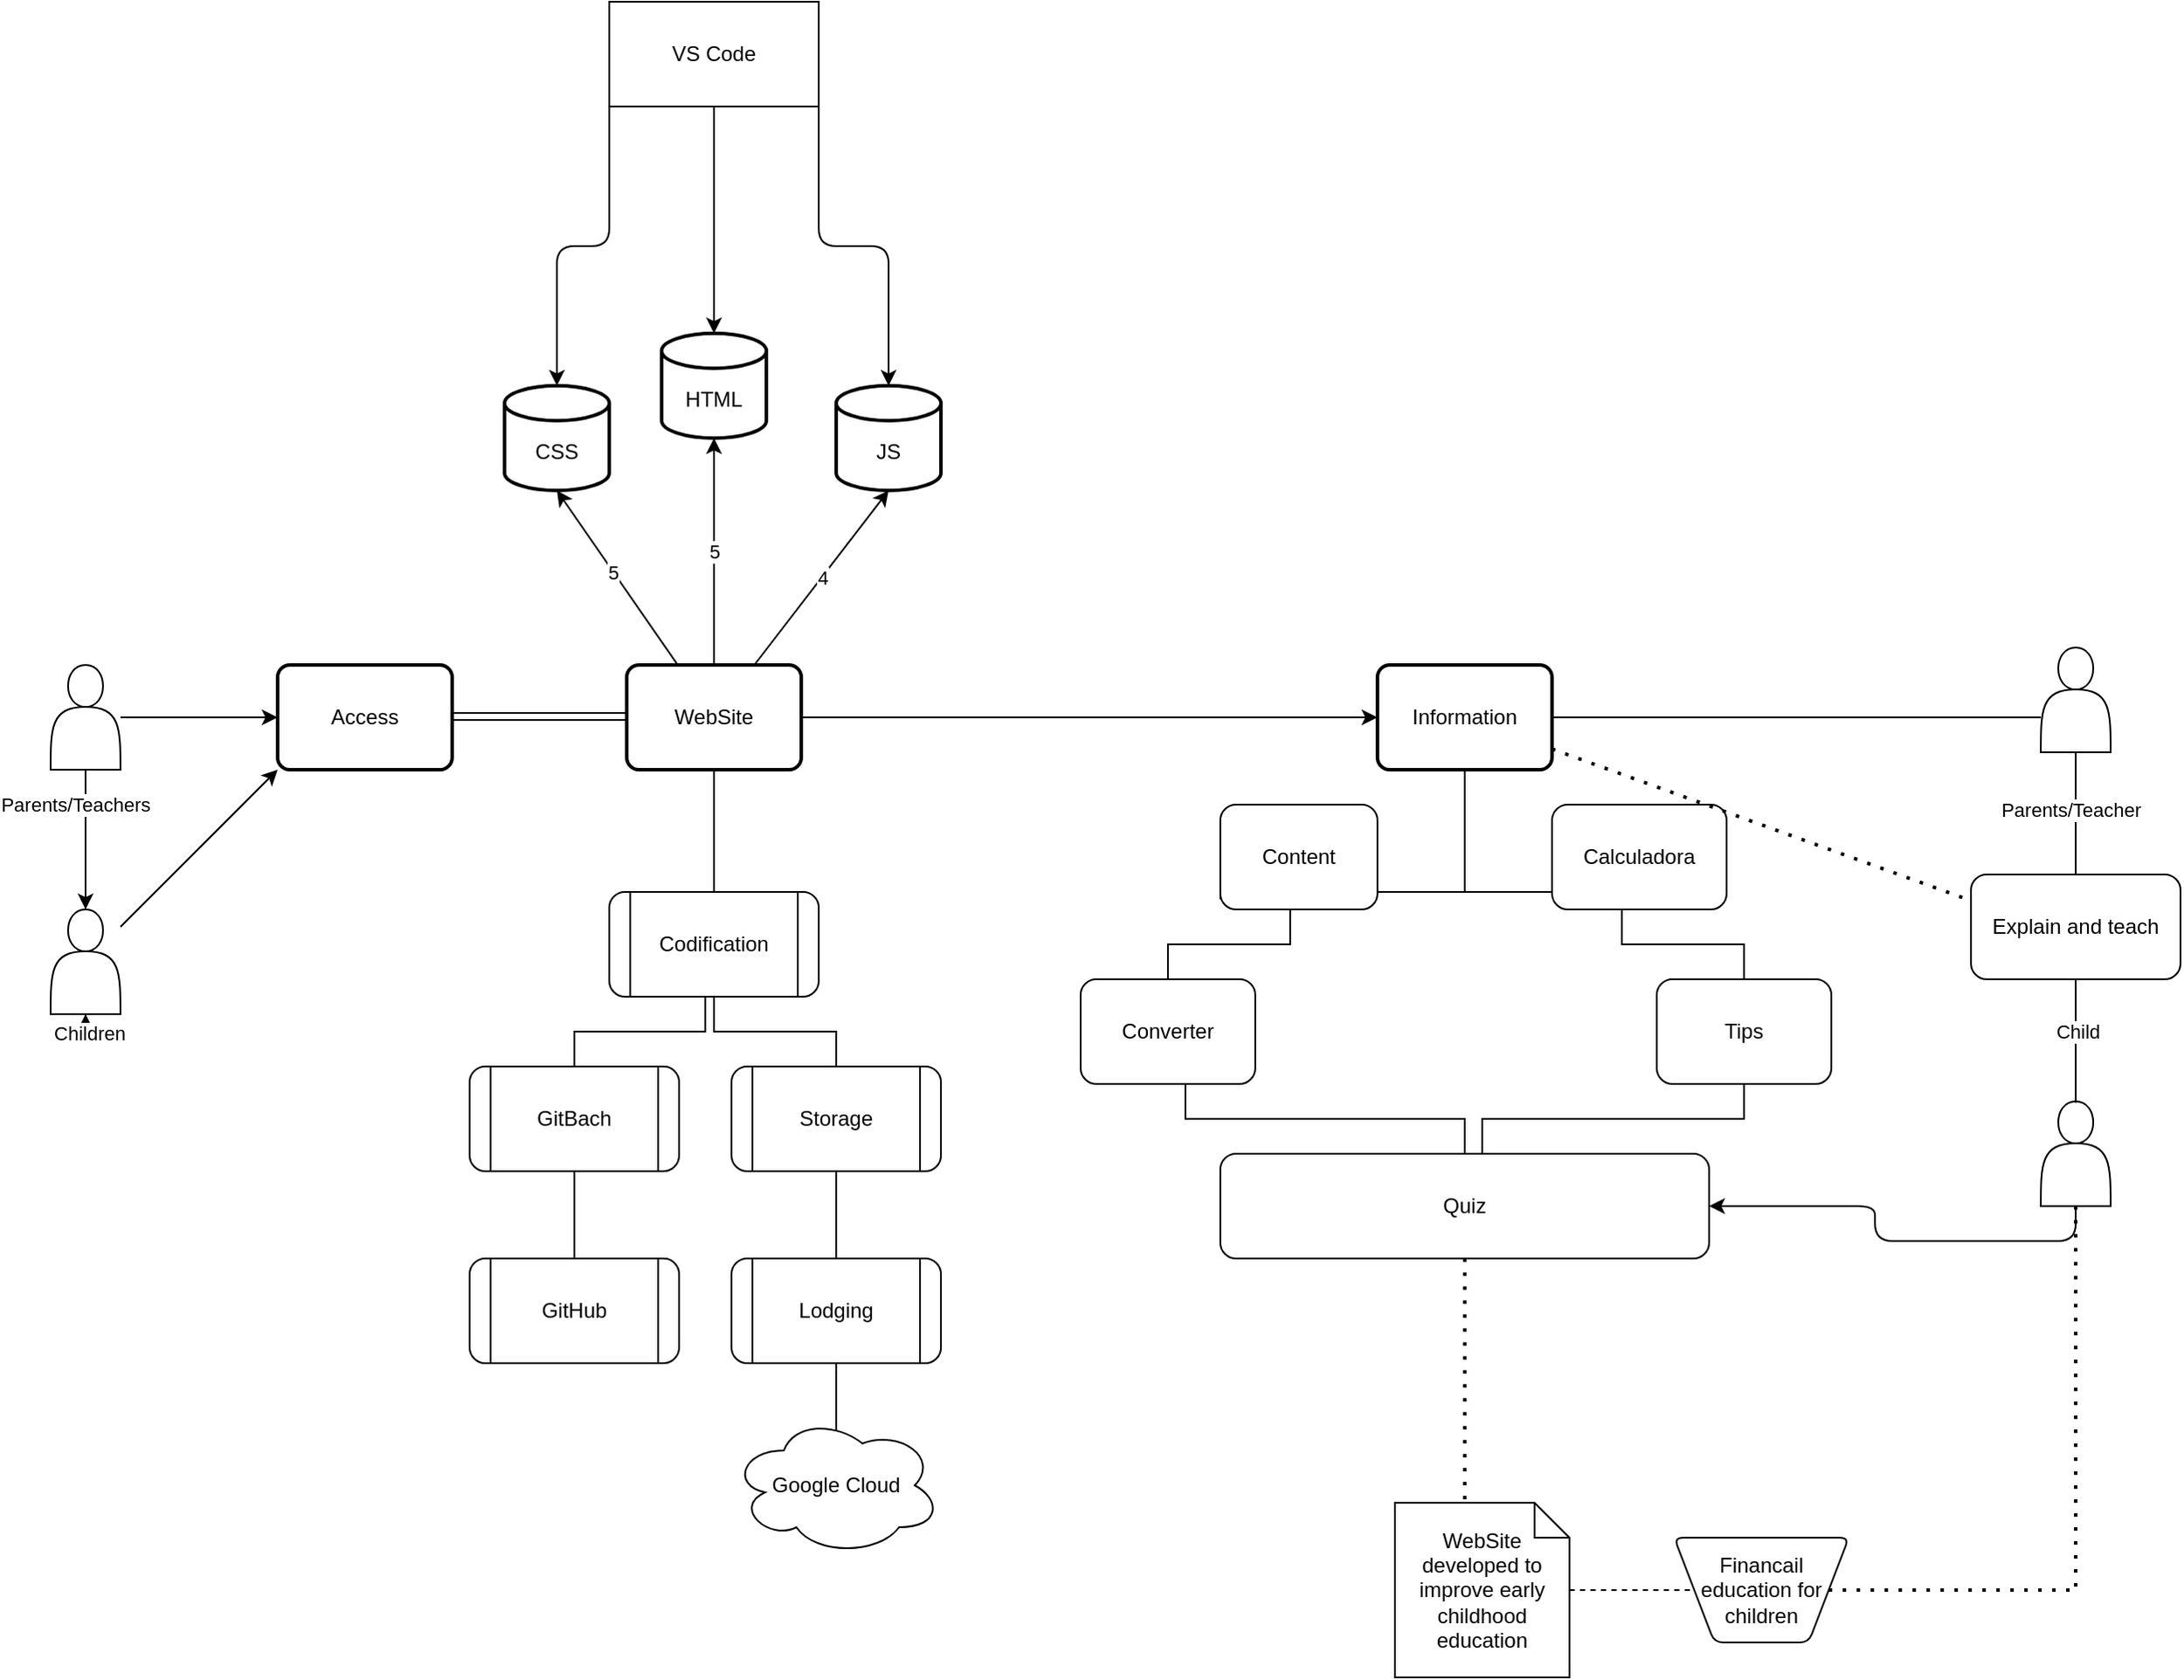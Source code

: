 <mxfile version="22.0.8" type="github">
  <diagram name="Page-1" id="2YBvvXClWsGukQMizWep">
    <mxGraphModel dx="1516" dy="1564" grid="1" gridSize="10" guides="1" tooltips="1" connect="1" arrows="1" fold="1" page="1" pageScale="1" pageWidth="850" pageHeight="1100" background="none" math="0" shadow="0">
      <root>
        <mxCell id="0" />
        <mxCell id="1" parent="0" />
        <mxCell id="0agknBL4C7hRywOGnBhT-63" style="edgeStyle=orthogonalEdgeStyle;rounded=1;orthogonalLoop=1;jettySize=auto;html=1;entryX=0;entryY=0.5;entryDx=0;entryDy=0;" edge="1" parent="1" source="0agknBL4C7hRywOGnBhT-2" target="0agknBL4C7hRywOGnBhT-14">
          <mxGeometry relative="1" as="geometry" />
        </mxCell>
        <mxCell id="0agknBL4C7hRywOGnBhT-97" value="" style="edgeStyle=orthogonalEdgeStyle;rounded=1;orthogonalLoop=1;jettySize=auto;html=1;" edge="1" parent="1" source="0agknBL4C7hRywOGnBhT-2">
          <mxGeometry relative="1" as="geometry">
            <mxPoint y="290" as="targetPoint" />
          </mxGeometry>
        </mxCell>
        <mxCell id="0agknBL4C7hRywOGnBhT-98" value="Parents/Teachers" style="edgeLabel;html=1;align=center;verticalAlign=middle;resizable=0;points=[];" vertex="1" connectable="0" parent="0agknBL4C7hRywOGnBhT-97">
          <mxGeometry x="-0.515" y="-6" relative="1" as="geometry">
            <mxPoint as="offset" />
          </mxGeometry>
        </mxCell>
        <mxCell id="0agknBL4C7hRywOGnBhT-2" value="" style="shape=actor;whiteSpace=wrap;html=1;rounded=1;" vertex="1" parent="1">
          <mxGeometry x="-20" y="150" width="40" height="60" as="geometry" />
        </mxCell>
        <mxCell id="0agknBL4C7hRywOGnBhT-14" value="Access" style="rounded=1;whiteSpace=wrap;html=1;absoluteArcSize=1;arcSize=14;strokeWidth=2;" vertex="1" parent="1">
          <mxGeometry x="110" y="150" width="100" height="60" as="geometry" />
        </mxCell>
        <mxCell id="0agknBL4C7hRywOGnBhT-28" value="WebSite" style="rounded=1;whiteSpace=wrap;html=1;absoluteArcSize=1;arcSize=14;strokeWidth=2;" vertex="1" parent="1">
          <mxGeometry x="310" y="150" width="100" height="60" as="geometry" />
        </mxCell>
        <mxCell id="0agknBL4C7hRywOGnBhT-29" value="Information" style="rounded=1;whiteSpace=wrap;html=1;absoluteArcSize=1;arcSize=14;strokeWidth=2;" vertex="1" parent="1">
          <mxGeometry x="740" y="150" width="100" height="60" as="geometry" />
        </mxCell>
        <mxCell id="0agknBL4C7hRywOGnBhT-34" value="" style="endArrow=classic;html=1;rounded=1;entryX=0;entryY=0.5;entryDx=0;entryDy=0;" edge="1" parent="1" source="0agknBL4C7hRywOGnBhT-28" target="0agknBL4C7hRywOGnBhT-29">
          <mxGeometry width="50" height="50" relative="1" as="geometry">
            <mxPoint x="470" y="230" as="sourcePoint" />
            <mxPoint x="530" y="180" as="targetPoint" />
          </mxGeometry>
        </mxCell>
        <mxCell id="0agknBL4C7hRywOGnBhT-36" value="" style="shape=link;html=1;rounded=1;" edge="1" parent="1">
          <mxGeometry width="100" relative="1" as="geometry">
            <mxPoint x="210" y="179.5" as="sourcePoint" />
            <mxPoint x="310" y="179.5" as="targetPoint" />
          </mxGeometry>
        </mxCell>
        <mxCell id="0agknBL4C7hRywOGnBhT-42" value="" style="edgeStyle=orthogonalEdgeStyle;sourcePerimeterSpacing=0;targetPerimeterSpacing=0;startArrow=none;endArrow=none;rounded=0;targetPortConstraint=eastwest;sourcePortConstraint=northsouth;curved=0;rounded=0;exitX=0.02;exitY=0.893;exitDx=0;exitDy=0;exitPerimeter=0;" edge="1" parent="1" source="0agknBL4C7hRywOGnBhT-44">
          <mxGeometry relative="1" as="geometry">
            <mxPoint x="610" y="280" as="sourcePoint" />
            <mxPoint x="790" y="280" as="targetPoint" />
            <Array as="points">
              <mxPoint x="650" y="284" />
              <mxPoint x="650" y="280" />
            </Array>
          </mxGeometry>
        </mxCell>
        <mxCell id="0agknBL4C7hRywOGnBhT-43" value="" style="edgeStyle=orthogonalEdgeStyle;sourcePerimeterSpacing=0;targetPerimeterSpacing=0;startArrow=none;endArrow=none;rounded=0;targetPortConstraint=eastwest;sourcePortConstraint=northsouth;curved=0;rounded=0;" edge="1" target="0agknBL4C7hRywOGnBhT-45" parent="1" source="0agknBL4C7hRywOGnBhT-29">
          <mxGeometry relative="1" as="geometry">
            <mxPoint x="760" y="220" as="sourcePoint" />
            <mxPoint x="910" y="280" as="targetPoint" />
            <Array as="points">
              <mxPoint x="790" y="280" />
            </Array>
          </mxGeometry>
        </mxCell>
        <mxCell id="0agknBL4C7hRywOGnBhT-44" value="Content" style="whiteSpace=wrap;html=1;align=center;verticalAlign=middle;treeFolding=1;treeMoving=1;rounded=1;" vertex="1" parent="1">
          <mxGeometry x="650" y="230" width="90" height="60" as="geometry" />
        </mxCell>
        <mxCell id="0agknBL4C7hRywOGnBhT-45" value="Calculadora" style="whiteSpace=wrap;html=1;align=center;verticalAlign=middle;treeFolding=1;treeMoving=1;rounded=1;" vertex="1" parent="1">
          <mxGeometry x="840" y="230" width="100" height="60" as="geometry" />
        </mxCell>
        <mxCell id="0agknBL4C7hRywOGnBhT-47" value="" style="edgeStyle=elbowEdgeStyle;elbow=vertical;sourcePerimeterSpacing=0;targetPerimeterSpacing=0;startArrow=none;endArrow=none;rounded=0;curved=0;" edge="1" parent="1" source="0agknBL4C7hRywOGnBhT-59">
          <mxGeometry relative="1" as="geometry">
            <mxPoint x="941.2" y="396.42" as="sourcePoint" />
            <mxPoint x="800.0" y="430" as="targetPoint" />
            <Array as="points">
              <mxPoint x="800" y="410" />
            </Array>
          </mxGeometry>
        </mxCell>
        <mxCell id="0agknBL4C7hRywOGnBhT-48" value="Converter" style="whiteSpace=wrap;html=1;align=center;verticalAlign=middle;treeFolding=1;treeMoving=1;newEdgeStyle={&quot;edgeStyle&quot;:&quot;elbowEdgeStyle&quot;,&quot;startArrow&quot;:&quot;none&quot;,&quot;endArrow&quot;:&quot;none&quot;};rounded=1;strokeWidth=1;snapToPoint=0;flipV=1;flipH=1;" vertex="1" parent="1">
          <mxGeometry x="570" y="330" width="100" height="60" as="geometry" />
        </mxCell>
        <mxCell id="0agknBL4C7hRywOGnBhT-49" value="" style="edgeStyle=elbowEdgeStyle;elbow=vertical;sourcePerimeterSpacing=0;targetPerimeterSpacing=0;startArrow=none;endArrow=none;rounded=0;curved=0;strokeWidth=1;snapToPoint=0;" edge="1" parent="1">
          <mxGeometry relative="1" as="geometry">
            <mxPoint x="690" y="290" as="sourcePoint" />
            <mxPoint x="620" y="330" as="targetPoint" />
          </mxGeometry>
        </mxCell>
        <mxCell id="0agknBL4C7hRywOGnBhT-56" value="Quiz" style="whiteSpace=wrap;html=1;align=center;verticalAlign=middle;treeFolding=1;treeMoving=1;newEdgeStyle={&quot;edgeStyle&quot;:&quot;elbowEdgeStyle&quot;,&quot;startArrow&quot;:&quot;none&quot;,&quot;endArrow&quot;:&quot;none&quot;};rounded=1;" vertex="1" parent="1">
          <mxGeometry x="650" y="430" width="280" height="60" as="geometry" />
        </mxCell>
        <mxCell id="0agknBL4C7hRywOGnBhT-57" value="" style="edgeStyle=elbowEdgeStyle;elbow=vertical;sourcePerimeterSpacing=0;targetPerimeterSpacing=0;startArrow=none;endArrow=none;rounded=0;curved=0;" edge="1" target="0agknBL4C7hRywOGnBhT-56" parent="1">
          <mxGeometry relative="1" as="geometry">
            <mxPoint x="630" y="390" as="sourcePoint" />
            <Array as="points">
              <mxPoint x="790" y="410" />
            </Array>
          </mxGeometry>
        </mxCell>
        <mxCell id="0agknBL4C7hRywOGnBhT-59" value="Tips" style="whiteSpace=wrap;html=1;align=center;verticalAlign=middle;treeFolding=1;treeMoving=1;newEdgeStyle={&quot;edgeStyle&quot;:&quot;elbowEdgeStyle&quot;,&quot;startArrow&quot;:&quot;none&quot;,&quot;endArrow&quot;:&quot;none&quot;};rounded=1;" vertex="1" parent="1">
          <mxGeometry x="900" y="330" width="100" height="60" as="geometry" />
        </mxCell>
        <mxCell id="0agknBL4C7hRywOGnBhT-60" value="" style="edgeStyle=elbowEdgeStyle;elbow=vertical;sourcePerimeterSpacing=0;targetPerimeterSpacing=0;startArrow=none;endArrow=none;rounded=0;curved=0;" edge="1" target="0agknBL4C7hRywOGnBhT-59" parent="1">
          <mxGeometry relative="1" as="geometry">
            <mxPoint x="880" y="290" as="sourcePoint" />
          </mxGeometry>
        </mxCell>
        <mxCell id="0agknBL4C7hRywOGnBhT-64" value="" style="endArrow=none;html=1;rounded=1;" edge="1" parent="1" source="0agknBL4C7hRywOGnBhT-28">
          <mxGeometry width="50" height="50" relative="1" as="geometry">
            <mxPoint x="360" y="260" as="sourcePoint" />
            <mxPoint x="360" y="280.711" as="targetPoint" />
          </mxGeometry>
        </mxCell>
        <mxCell id="0agknBL4C7hRywOGnBhT-66" value="Codification" style="shape=process;whiteSpace=wrap;html=1;backgroundOutline=1;rounded=1;" vertex="1" parent="1">
          <mxGeometry x="300" y="280" width="120" height="60" as="geometry" />
        </mxCell>
        <mxCell id="0agknBL4C7hRywOGnBhT-69" value="" style="edgeStyle=elbowEdgeStyle;elbow=vertical;sourcePerimeterSpacing=0;targetPerimeterSpacing=0;startArrow=none;endArrow=none;rounded=0;curved=0;" edge="1" parent="1">
          <mxGeometry relative="1" as="geometry">
            <mxPoint x="355" y="340" as="sourcePoint" />
            <mxPoint x="280" y="380" as="targetPoint" />
          </mxGeometry>
        </mxCell>
        <mxCell id="0agknBL4C7hRywOGnBhT-70" value="GitHub" style="shape=process;whiteSpace=wrap;html=1;backgroundOutline=1;rounded=1;" vertex="1" parent="1">
          <mxGeometry x="220" y="490" width="120" height="60" as="geometry" />
        </mxCell>
        <mxCell id="0agknBL4C7hRywOGnBhT-72" value="" style="edgeStyle=elbowEdgeStyle;elbow=vertical;sourcePerimeterSpacing=0;targetPerimeterSpacing=0;startArrow=none;endArrow=none;rounded=0;curved=0;" edge="1" parent="1">
          <mxGeometry relative="1" as="geometry">
            <mxPoint x="360" y="340" as="sourcePoint" />
            <mxPoint x="430" y="380" as="targetPoint" />
          </mxGeometry>
        </mxCell>
        <mxCell id="0agknBL4C7hRywOGnBhT-74" value="Storage" style="shape=process;whiteSpace=wrap;html=1;backgroundOutline=1;rounded=1;" vertex="1" parent="1">
          <mxGeometry x="370" y="380" width="120" height="60" as="geometry" />
        </mxCell>
        <mxCell id="0agknBL4C7hRywOGnBhT-75" value="" style="endArrow=none;html=1;rounded=1;" edge="1" parent="1" source="0agknBL4C7hRywOGnBhT-74">
          <mxGeometry width="50" height="50" relative="1" as="geometry">
            <mxPoint x="430" y="490" as="sourcePoint" />
            <mxPoint x="430" y="490" as="targetPoint" />
          </mxGeometry>
        </mxCell>
        <mxCell id="0agknBL4C7hRywOGnBhT-76" value="Lodging" style="shape=process;whiteSpace=wrap;html=1;backgroundOutline=1;rounded=1;" vertex="1" parent="1">
          <mxGeometry x="370" y="490" width="120" height="60" as="geometry" />
        </mxCell>
        <mxCell id="0agknBL4C7hRywOGnBhT-77" value="" style="endArrow=none;html=1;rounded=1;" edge="1" parent="1" source="0agknBL4C7hRywOGnBhT-76">
          <mxGeometry width="50" height="50" relative="1" as="geometry">
            <mxPoint x="430" y="600" as="sourcePoint" />
            <mxPoint x="430" y="600" as="targetPoint" />
          </mxGeometry>
        </mxCell>
        <mxCell id="0agknBL4C7hRywOGnBhT-78" value="WebSite developed to improve early childhood education" style="shape=note;size=20;whiteSpace=wrap;html=1;rounded=1;" vertex="1" parent="1">
          <mxGeometry x="750" y="630" width="100" height="100" as="geometry" />
        </mxCell>
        <mxCell id="0agknBL4C7hRywOGnBhT-79" value="Google Cloud" style="ellipse;shape=cloud;whiteSpace=wrap;html=1;rounded=1;" vertex="1" parent="1">
          <mxGeometry x="370" y="580" width="120" height="80" as="geometry" />
        </mxCell>
        <mxCell id="0agknBL4C7hRywOGnBhT-80" value="" style="endArrow=classic;html=1;rounded=1;entryX=0.5;entryY=1;entryDx=0;entryDy=0;entryPerimeter=0;" edge="1" parent="1" source="0agknBL4C7hRywOGnBhT-28" target="0agknBL4C7hRywOGnBhT-87">
          <mxGeometry relative="1" as="geometry">
            <mxPoint x="360" y="50" as="sourcePoint" />
            <mxPoint x="360" y="30" as="targetPoint" />
          </mxGeometry>
        </mxCell>
        <mxCell id="0agknBL4C7hRywOGnBhT-81" value="5" style="edgeLabel;resizable=0;html=1;align=center;verticalAlign=middle;rounded=1;" connectable="0" vertex="1" parent="0agknBL4C7hRywOGnBhT-80">
          <mxGeometry relative="1" as="geometry" />
        </mxCell>
        <mxCell id="0agknBL4C7hRywOGnBhT-82" value="" style="endArrow=classic;html=1;rounded=1;entryX=0.5;entryY=1;entryDx=0;entryDy=0;entryPerimeter=0;" edge="1" parent="1" source="0agknBL4C7hRywOGnBhT-28" target="0agknBL4C7hRywOGnBhT-88">
          <mxGeometry relative="1" as="geometry">
            <mxPoint x="360" y="50" as="sourcePoint" />
            <mxPoint x="440" y="50" as="targetPoint" />
          </mxGeometry>
        </mxCell>
        <mxCell id="0agknBL4C7hRywOGnBhT-83" value="4" style="edgeLabel;resizable=0;html=1;align=center;verticalAlign=middle;rounded=1;" connectable="0" vertex="1" parent="0agknBL4C7hRywOGnBhT-82">
          <mxGeometry relative="1" as="geometry" />
        </mxCell>
        <mxCell id="0agknBL4C7hRywOGnBhT-84" value="" style="endArrow=classic;html=1;rounded=1;entryX=0.5;entryY=1;entryDx=0;entryDy=0;entryPerimeter=0;" edge="1" parent="1" source="0agknBL4C7hRywOGnBhT-28" target="0agknBL4C7hRywOGnBhT-86">
          <mxGeometry relative="1" as="geometry">
            <mxPoint x="360" y="50" as="sourcePoint" />
            <mxPoint x="290" y="50" as="targetPoint" />
          </mxGeometry>
        </mxCell>
        <mxCell id="0agknBL4C7hRywOGnBhT-95" value="5" style="edgeLabel;html=1;align=center;verticalAlign=middle;resizable=0;points=[];" vertex="1" connectable="0" parent="0agknBL4C7hRywOGnBhT-84">
          <mxGeometry x="0.072" y="1" relative="1" as="geometry">
            <mxPoint as="offset" />
          </mxGeometry>
        </mxCell>
        <mxCell id="0agknBL4C7hRywOGnBhT-86" value="&lt;br&gt;CSS" style="strokeWidth=2;html=1;shape=mxgraph.flowchart.database;whiteSpace=wrap;rounded=1;" vertex="1" parent="1">
          <mxGeometry x="240" y="-10" width="60" height="60" as="geometry" />
        </mxCell>
        <mxCell id="0agknBL4C7hRywOGnBhT-87" value="&lt;br&gt;HTML" style="strokeWidth=2;html=1;shape=mxgraph.flowchart.database;whiteSpace=wrap;rounded=1;" vertex="1" parent="1">
          <mxGeometry x="330" y="-40" width="60" height="60" as="geometry" />
        </mxCell>
        <mxCell id="0agknBL4C7hRywOGnBhT-88" value="&lt;br&gt;JS" style="strokeWidth=2;html=1;shape=mxgraph.flowchart.database;whiteSpace=wrap;rounded=1;" vertex="1" parent="1">
          <mxGeometry x="430" y="-10" width="60" height="60" as="geometry" />
        </mxCell>
        <mxCell id="0agknBL4C7hRywOGnBhT-99" value="" style="shape=actor;whiteSpace=wrap;html=1;rounded=1;" vertex="1" parent="1">
          <mxGeometry x="-20" y="290" width="40" height="60" as="geometry" />
        </mxCell>
        <mxCell id="0agknBL4C7hRywOGnBhT-104" value="" style="edgeStyle=orthogonalEdgeStyle;rounded=1;orthogonalLoop=1;jettySize=auto;html=1;" edge="1" parent="1" source="0agknBL4C7hRywOGnBhT-99">
          <mxGeometry relative="1" as="geometry">
            <mxPoint y="350" as="sourcePoint" />
            <mxPoint y="350" as="targetPoint" />
          </mxGeometry>
        </mxCell>
        <mxCell id="0agknBL4C7hRywOGnBhT-105" value="Children" style="edgeLabel;html=1;align=center;verticalAlign=middle;resizable=0;points=[];" vertex="1" connectable="0" parent="0agknBL4C7hRywOGnBhT-104">
          <mxGeometry x="0.486" y="-1" relative="1" as="geometry">
            <mxPoint as="offset" />
          </mxGeometry>
        </mxCell>
        <mxCell id="0agknBL4C7hRywOGnBhT-116" value="" style="endArrow=none;html=1;rounded=1;" edge="1" parent="1" source="0agknBL4C7hRywOGnBhT-29">
          <mxGeometry width="50" height="50" relative="1" as="geometry">
            <mxPoint x="840" y="230" as="sourcePoint" />
            <mxPoint x="1120" y="180" as="targetPoint" />
          </mxGeometry>
        </mxCell>
        <mxCell id="0agknBL4C7hRywOGnBhT-117" value="" style="shape=actor;whiteSpace=wrap;html=1;rounded=1;" vertex="1" parent="1">
          <mxGeometry x="1120" y="140" width="40" height="60" as="geometry" />
        </mxCell>
        <mxCell id="0agknBL4C7hRywOGnBhT-118" value="" style="endArrow=none;html=1;rounded=1;" edge="1" parent="1" source="0agknBL4C7hRywOGnBhT-117">
          <mxGeometry width="50" height="50" relative="1" as="geometry">
            <mxPoint x="1140" y="250" as="sourcePoint" />
            <mxPoint x="1140" y="270.711" as="targetPoint" />
          </mxGeometry>
        </mxCell>
        <mxCell id="0agknBL4C7hRywOGnBhT-124" value="Parents/Teacher" style="edgeLabel;html=1;align=center;verticalAlign=middle;resizable=0;points=[];" vertex="1" connectable="0" parent="0agknBL4C7hRywOGnBhT-118">
          <mxGeometry x="-0.072" y="-3" relative="1" as="geometry">
            <mxPoint as="offset" />
          </mxGeometry>
        </mxCell>
        <mxCell id="0agknBL4C7hRywOGnBhT-126" style="edgeStyle=orthogonalEdgeStyle;rounded=1;orthogonalLoop=1;jettySize=auto;html=1;exitX=0.5;exitY=1;exitDx=0;exitDy=0;" edge="1" parent="1" source="0agknBL4C7hRywOGnBhT-119" target="0agknBL4C7hRywOGnBhT-56">
          <mxGeometry relative="1" as="geometry" />
        </mxCell>
        <mxCell id="0agknBL4C7hRywOGnBhT-119" value="" style="shape=actor;whiteSpace=wrap;html=1;rounded=1;" vertex="1" parent="1">
          <mxGeometry x="1120" y="400" width="40" height="60" as="geometry" />
        </mxCell>
        <mxCell id="0agknBL4C7hRywOGnBhT-120" value="Explain and teach" style="rounded=1;whiteSpace=wrap;html=1;" vertex="1" parent="1">
          <mxGeometry x="1080" y="270" width="120" height="60" as="geometry" />
        </mxCell>
        <mxCell id="0agknBL4C7hRywOGnBhT-121" style="edgeStyle=orthogonalEdgeStyle;rounded=1;orthogonalLoop=1;jettySize=auto;html=1;exitX=0.5;exitY=1;exitDx=0;exitDy=0;" edge="1" parent="1" source="0agknBL4C7hRywOGnBhT-119" target="0agknBL4C7hRywOGnBhT-119">
          <mxGeometry relative="1" as="geometry" />
        </mxCell>
        <mxCell id="0agknBL4C7hRywOGnBhT-122" value="" style="endArrow=none;html=1;rounded=1;" edge="1" parent="1" source="0agknBL4C7hRywOGnBhT-120">
          <mxGeometry width="50" height="50" relative="1" as="geometry">
            <mxPoint x="1140" y="380" as="sourcePoint" />
            <mxPoint x="1140" y="400.711" as="targetPoint" />
          </mxGeometry>
        </mxCell>
        <mxCell id="0agknBL4C7hRywOGnBhT-125" value="Child" style="edgeLabel;html=1;align=center;verticalAlign=middle;resizable=0;points=[];" vertex="1" connectable="0" parent="0agknBL4C7hRywOGnBhT-122">
          <mxGeometry x="-0.157" y="1" relative="1" as="geometry">
            <mxPoint as="offset" />
          </mxGeometry>
        </mxCell>
        <mxCell id="0agknBL4C7hRywOGnBhT-129" value="" style="endArrow=none;dashed=1;html=1;dashPattern=1 3;strokeWidth=2;rounded=1;entryX=0;entryY=0.25;entryDx=0;entryDy=0;" edge="1" parent="1" source="0agknBL4C7hRywOGnBhT-29" target="0agknBL4C7hRywOGnBhT-120">
          <mxGeometry width="50" height="50" relative="1" as="geometry">
            <mxPoint x="840" y="230" as="sourcePoint" />
            <mxPoint x="910.711" y="180" as="targetPoint" />
          </mxGeometry>
        </mxCell>
        <mxCell id="0agknBL4C7hRywOGnBhT-131" value="" style="endArrow=classic;html=1;rounded=1;entryX=0;entryY=1;entryDx=0;entryDy=0;" edge="1" parent="1" source="0agknBL4C7hRywOGnBhT-99" target="0agknBL4C7hRywOGnBhT-14">
          <mxGeometry width="50" height="50" relative="1" as="geometry">
            <mxPoint x="20" y="370" as="sourcePoint" />
            <mxPoint x="90.711" y="320" as="targetPoint" />
          </mxGeometry>
        </mxCell>
        <mxCell id="0agknBL4C7hRywOGnBhT-140" style="edgeStyle=orthogonalEdgeStyle;rounded=1;orthogonalLoop=1;jettySize=auto;html=1;exitX=0;exitY=1;exitDx=0;exitDy=0;" edge="1" parent="1" source="0agknBL4C7hRywOGnBhT-135" target="0agknBL4C7hRywOGnBhT-86">
          <mxGeometry relative="1" as="geometry" />
        </mxCell>
        <mxCell id="0agknBL4C7hRywOGnBhT-141" style="edgeStyle=orthogonalEdgeStyle;rounded=1;orthogonalLoop=1;jettySize=auto;html=1;exitX=0.5;exitY=1;exitDx=0;exitDy=0;" edge="1" parent="1" source="0agknBL4C7hRywOGnBhT-135" target="0agknBL4C7hRywOGnBhT-87">
          <mxGeometry relative="1" as="geometry" />
        </mxCell>
        <mxCell id="0agknBL4C7hRywOGnBhT-142" style="edgeStyle=orthogonalEdgeStyle;rounded=1;orthogonalLoop=1;jettySize=auto;html=1;exitX=1;exitY=1;exitDx=0;exitDy=0;" edge="1" parent="1" source="0agknBL4C7hRywOGnBhT-135" target="0agknBL4C7hRywOGnBhT-88">
          <mxGeometry relative="1" as="geometry" />
        </mxCell>
        <mxCell id="0agknBL4C7hRywOGnBhT-135" value="VS Code" style="rounded=0;whiteSpace=wrap;html=1;" vertex="1" parent="1">
          <mxGeometry x="300" y="-230" width="120" height="60" as="geometry" />
        </mxCell>
        <mxCell id="0agknBL4C7hRywOGnBhT-143" value="GitBach" style="shape=process;whiteSpace=wrap;html=1;backgroundOutline=1;rounded=1;" vertex="1" parent="1">
          <mxGeometry x="220" y="380" width="120" height="60" as="geometry" />
        </mxCell>
        <mxCell id="0agknBL4C7hRywOGnBhT-144" value="" style="endArrow=none;html=1;rounded=1;" edge="1" parent="1" source="0agknBL4C7hRywOGnBhT-143">
          <mxGeometry width="50" height="50" relative="1" as="geometry">
            <mxPoint x="280" y="490" as="sourcePoint" />
            <mxPoint x="280" y="490" as="targetPoint" />
          </mxGeometry>
        </mxCell>
        <mxCell id="0agknBL4C7hRywOGnBhT-146" value="" style="endArrow=none;dashed=1;html=1;rounded=1;" edge="1" parent="1" source="0agknBL4C7hRywOGnBhT-78">
          <mxGeometry width="50" height="50" relative="1" as="geometry">
            <mxPoint x="850" y="730" as="sourcePoint" />
            <mxPoint x="920.711" y="680" as="targetPoint" />
          </mxGeometry>
        </mxCell>
        <mxCell id="0agknBL4C7hRywOGnBhT-154" value="Financail education for children" style="verticalLabelPosition=middle;verticalAlign=middle;html=1;shape=trapezoid;perimeter=trapezoidPerimeter;whiteSpace=wrap;size=0.23;arcSize=10;flipV=1;labelPosition=center;align=center;rounded=1;" vertex="1" parent="1">
          <mxGeometry x="910" y="650" width="100" height="60" as="geometry" />
        </mxCell>
        <mxCell id="0agknBL4C7hRywOGnBhT-157" value="" style="endArrow=none;dashed=1;html=1;dashPattern=1 3;strokeWidth=2;rounded=1;entryX=0;entryY=0;entryDx=40;entryDy=0;entryPerimeter=0;" edge="1" parent="1" source="0agknBL4C7hRywOGnBhT-56" target="0agknBL4C7hRywOGnBhT-78">
          <mxGeometry width="50" height="50" relative="1" as="geometry">
            <mxPoint x="790" y="540" as="sourcePoint" />
            <mxPoint x="790" y="560.711" as="targetPoint" />
          </mxGeometry>
        </mxCell>
        <mxCell id="0agknBL4C7hRywOGnBhT-158" value="" style="endArrow=none;dashed=1;html=1;dashPattern=1 3;strokeWidth=2;rounded=1;" edge="1" parent="1" source="0agknBL4C7hRywOGnBhT-154">
          <mxGeometry width="50" height="50" relative="1" as="geometry">
            <mxPoint x="1010" y="730" as="sourcePoint" />
            <mxPoint x="1140" y="680" as="targetPoint" />
          </mxGeometry>
        </mxCell>
        <mxCell id="0agknBL4C7hRywOGnBhT-161" value="" style="endArrow=none;dashed=1;html=1;dashPattern=1 3;strokeWidth=2;rounded=1;" edge="1" parent="1" source="0agknBL4C7hRywOGnBhT-119">
          <mxGeometry width="50" height="50" relative="1" as="geometry">
            <mxPoint x="1140" y="510" as="sourcePoint" />
            <mxPoint x="1140" y="680" as="targetPoint" />
          </mxGeometry>
        </mxCell>
      </root>
    </mxGraphModel>
  </diagram>
</mxfile>
